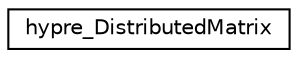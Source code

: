 digraph "Graphical Class Hierarchy"
{
 // LATEX_PDF_SIZE
  edge [fontname="Helvetica",fontsize="10",labelfontname="Helvetica",labelfontsize="10"];
  node [fontname="Helvetica",fontsize="10",shape=record];
  rankdir="LR";
  Node0 [label="hypre_DistributedMatrix",height=0.2,width=0.4,color="black", fillcolor="white", style="filled",URL="$structhypre___distributed_matrix.html",tooltip=" "];
}
